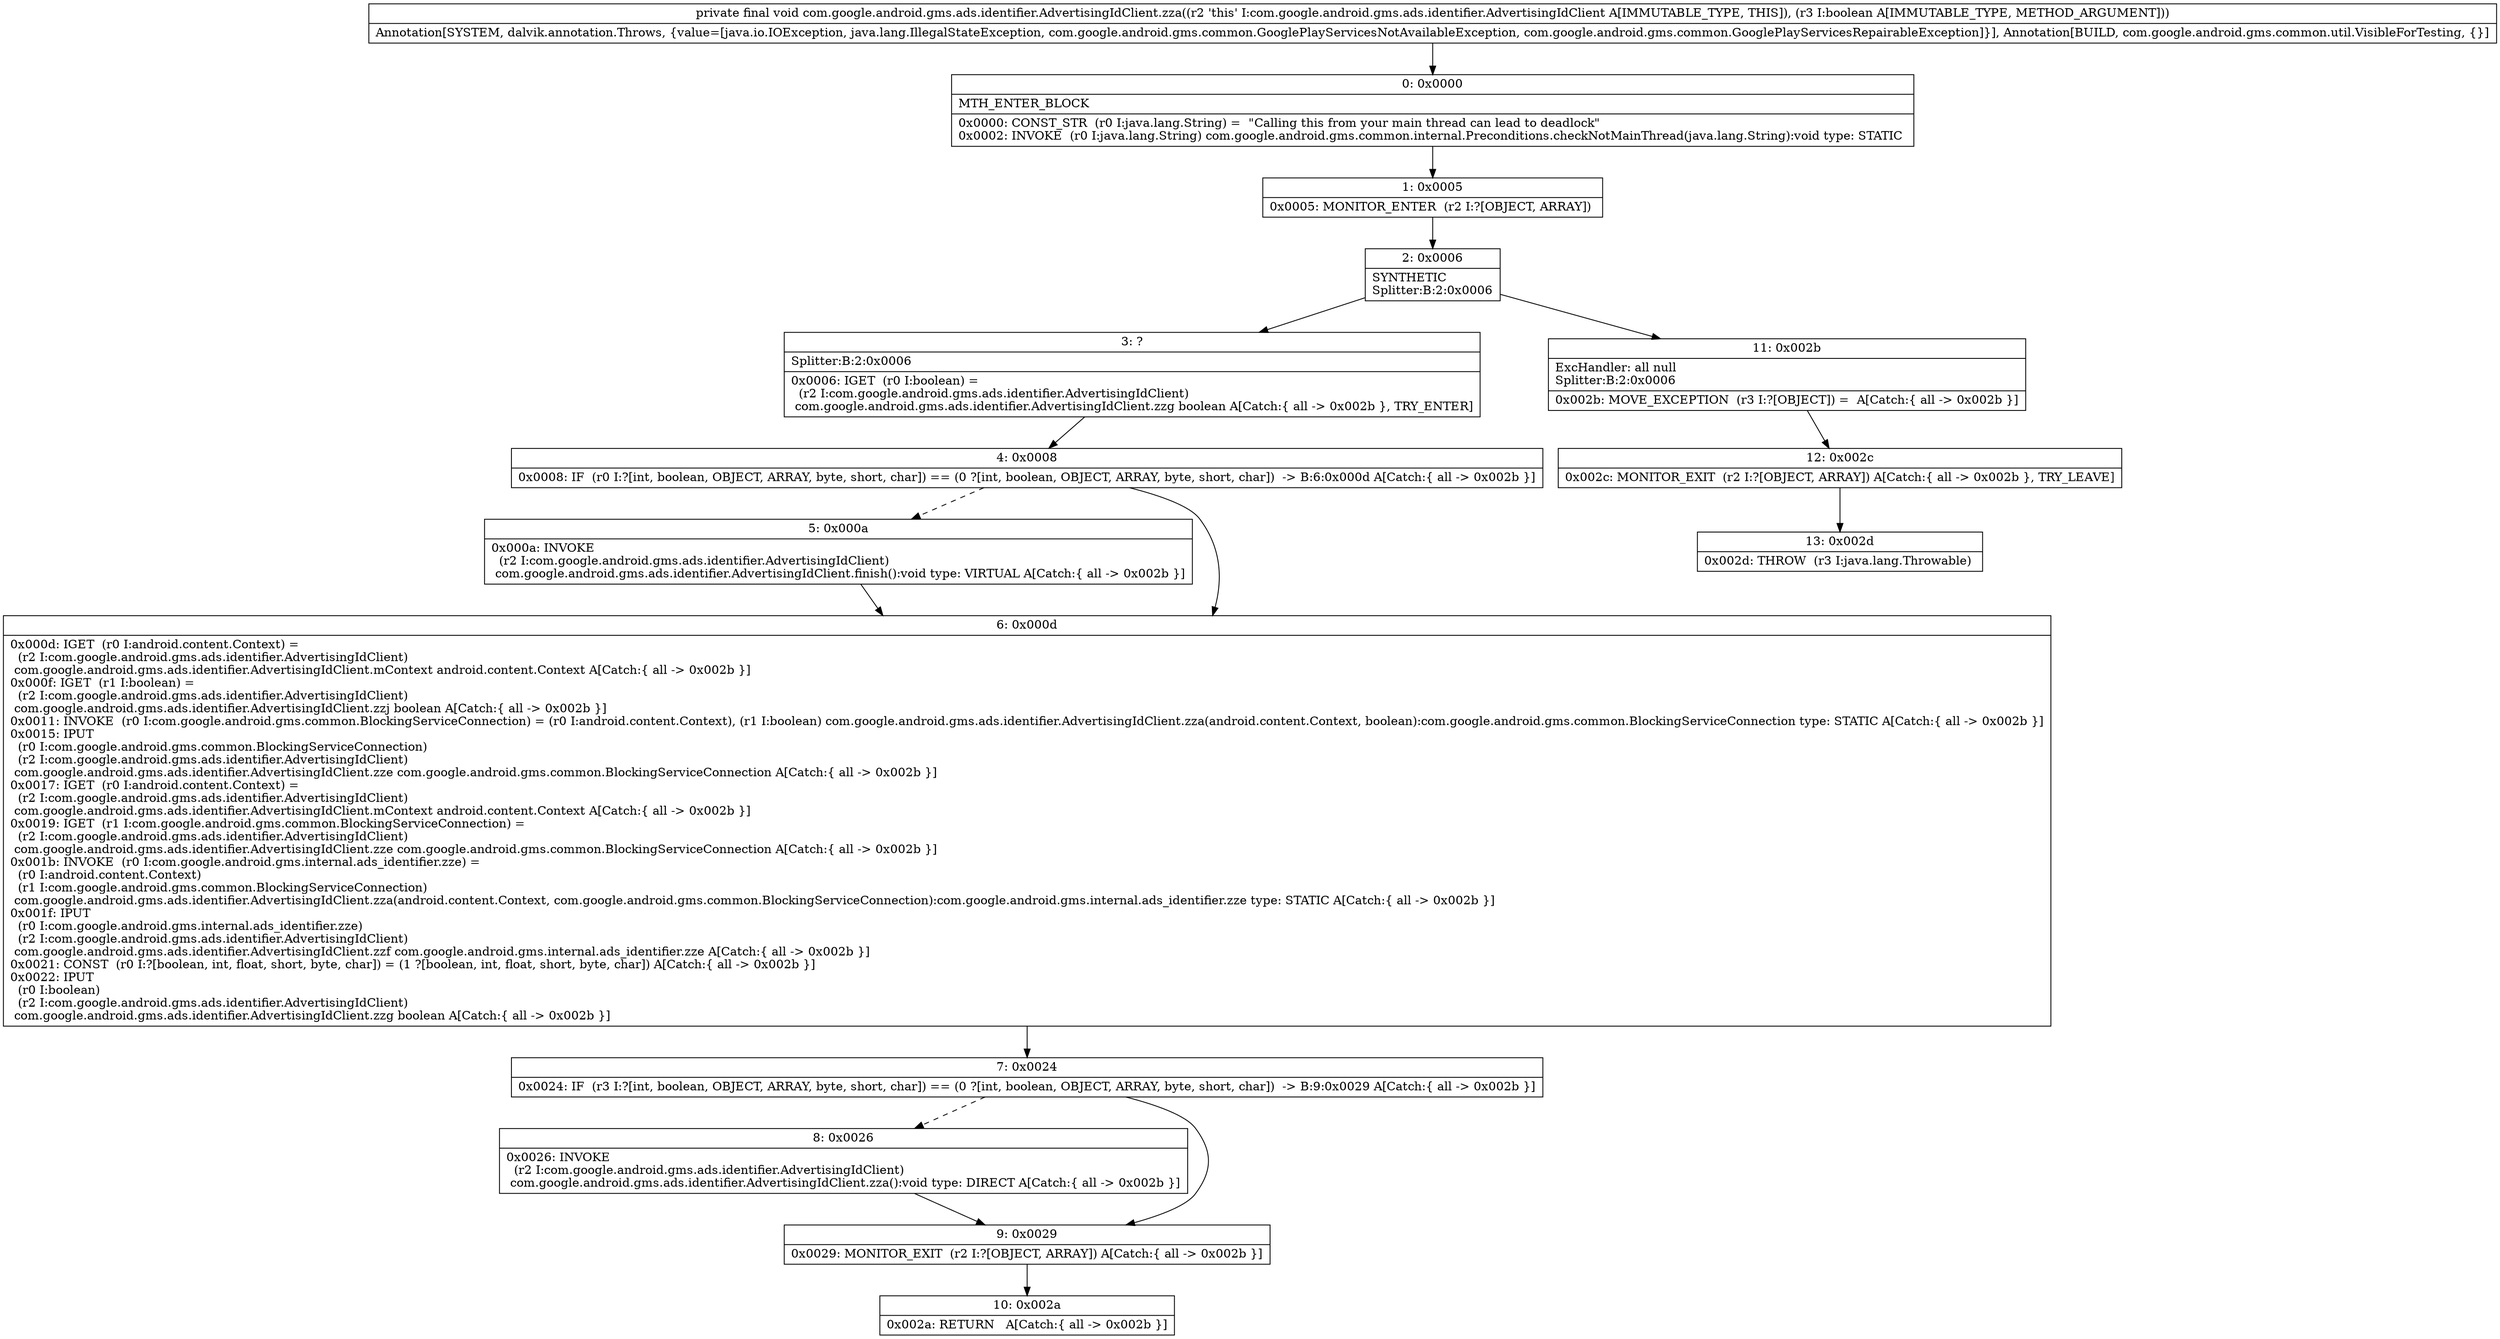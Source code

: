 digraph "CFG forcom.google.android.gms.ads.identifier.AdvertisingIdClient.zza(Z)V" {
Node_0 [shape=record,label="{0\:\ 0x0000|MTH_ENTER_BLOCK\l|0x0000: CONST_STR  (r0 I:java.lang.String) =  \"Calling this from your main thread can lead to deadlock\" \l0x0002: INVOKE  (r0 I:java.lang.String) com.google.android.gms.common.internal.Preconditions.checkNotMainThread(java.lang.String):void type: STATIC \l}"];
Node_1 [shape=record,label="{1\:\ 0x0005|0x0005: MONITOR_ENTER  (r2 I:?[OBJECT, ARRAY]) \l}"];
Node_2 [shape=record,label="{2\:\ 0x0006|SYNTHETIC\lSplitter:B:2:0x0006\l}"];
Node_3 [shape=record,label="{3\:\ ?|Splitter:B:2:0x0006\l|0x0006: IGET  (r0 I:boolean) = \l  (r2 I:com.google.android.gms.ads.identifier.AdvertisingIdClient)\l com.google.android.gms.ads.identifier.AdvertisingIdClient.zzg boolean A[Catch:\{ all \-\> 0x002b \}, TRY_ENTER]\l}"];
Node_4 [shape=record,label="{4\:\ 0x0008|0x0008: IF  (r0 I:?[int, boolean, OBJECT, ARRAY, byte, short, char]) == (0 ?[int, boolean, OBJECT, ARRAY, byte, short, char])  \-\> B:6:0x000d A[Catch:\{ all \-\> 0x002b \}]\l}"];
Node_5 [shape=record,label="{5\:\ 0x000a|0x000a: INVOKE  \l  (r2 I:com.google.android.gms.ads.identifier.AdvertisingIdClient)\l com.google.android.gms.ads.identifier.AdvertisingIdClient.finish():void type: VIRTUAL A[Catch:\{ all \-\> 0x002b \}]\l}"];
Node_6 [shape=record,label="{6\:\ 0x000d|0x000d: IGET  (r0 I:android.content.Context) = \l  (r2 I:com.google.android.gms.ads.identifier.AdvertisingIdClient)\l com.google.android.gms.ads.identifier.AdvertisingIdClient.mContext android.content.Context A[Catch:\{ all \-\> 0x002b \}]\l0x000f: IGET  (r1 I:boolean) = \l  (r2 I:com.google.android.gms.ads.identifier.AdvertisingIdClient)\l com.google.android.gms.ads.identifier.AdvertisingIdClient.zzj boolean A[Catch:\{ all \-\> 0x002b \}]\l0x0011: INVOKE  (r0 I:com.google.android.gms.common.BlockingServiceConnection) = (r0 I:android.content.Context), (r1 I:boolean) com.google.android.gms.ads.identifier.AdvertisingIdClient.zza(android.content.Context, boolean):com.google.android.gms.common.BlockingServiceConnection type: STATIC A[Catch:\{ all \-\> 0x002b \}]\l0x0015: IPUT  \l  (r0 I:com.google.android.gms.common.BlockingServiceConnection)\l  (r2 I:com.google.android.gms.ads.identifier.AdvertisingIdClient)\l com.google.android.gms.ads.identifier.AdvertisingIdClient.zze com.google.android.gms.common.BlockingServiceConnection A[Catch:\{ all \-\> 0x002b \}]\l0x0017: IGET  (r0 I:android.content.Context) = \l  (r2 I:com.google.android.gms.ads.identifier.AdvertisingIdClient)\l com.google.android.gms.ads.identifier.AdvertisingIdClient.mContext android.content.Context A[Catch:\{ all \-\> 0x002b \}]\l0x0019: IGET  (r1 I:com.google.android.gms.common.BlockingServiceConnection) = \l  (r2 I:com.google.android.gms.ads.identifier.AdvertisingIdClient)\l com.google.android.gms.ads.identifier.AdvertisingIdClient.zze com.google.android.gms.common.BlockingServiceConnection A[Catch:\{ all \-\> 0x002b \}]\l0x001b: INVOKE  (r0 I:com.google.android.gms.internal.ads_identifier.zze) = \l  (r0 I:android.content.Context)\l  (r1 I:com.google.android.gms.common.BlockingServiceConnection)\l com.google.android.gms.ads.identifier.AdvertisingIdClient.zza(android.content.Context, com.google.android.gms.common.BlockingServiceConnection):com.google.android.gms.internal.ads_identifier.zze type: STATIC A[Catch:\{ all \-\> 0x002b \}]\l0x001f: IPUT  \l  (r0 I:com.google.android.gms.internal.ads_identifier.zze)\l  (r2 I:com.google.android.gms.ads.identifier.AdvertisingIdClient)\l com.google.android.gms.ads.identifier.AdvertisingIdClient.zzf com.google.android.gms.internal.ads_identifier.zze A[Catch:\{ all \-\> 0x002b \}]\l0x0021: CONST  (r0 I:?[boolean, int, float, short, byte, char]) = (1 ?[boolean, int, float, short, byte, char]) A[Catch:\{ all \-\> 0x002b \}]\l0x0022: IPUT  \l  (r0 I:boolean)\l  (r2 I:com.google.android.gms.ads.identifier.AdvertisingIdClient)\l com.google.android.gms.ads.identifier.AdvertisingIdClient.zzg boolean A[Catch:\{ all \-\> 0x002b \}]\l}"];
Node_7 [shape=record,label="{7\:\ 0x0024|0x0024: IF  (r3 I:?[int, boolean, OBJECT, ARRAY, byte, short, char]) == (0 ?[int, boolean, OBJECT, ARRAY, byte, short, char])  \-\> B:9:0x0029 A[Catch:\{ all \-\> 0x002b \}]\l}"];
Node_8 [shape=record,label="{8\:\ 0x0026|0x0026: INVOKE  \l  (r2 I:com.google.android.gms.ads.identifier.AdvertisingIdClient)\l com.google.android.gms.ads.identifier.AdvertisingIdClient.zza():void type: DIRECT A[Catch:\{ all \-\> 0x002b \}]\l}"];
Node_9 [shape=record,label="{9\:\ 0x0029|0x0029: MONITOR_EXIT  (r2 I:?[OBJECT, ARRAY]) A[Catch:\{ all \-\> 0x002b \}]\l}"];
Node_10 [shape=record,label="{10\:\ 0x002a|0x002a: RETURN   A[Catch:\{ all \-\> 0x002b \}]\l}"];
Node_11 [shape=record,label="{11\:\ 0x002b|ExcHandler: all null\lSplitter:B:2:0x0006\l|0x002b: MOVE_EXCEPTION  (r3 I:?[OBJECT]) =  A[Catch:\{ all \-\> 0x002b \}]\l}"];
Node_12 [shape=record,label="{12\:\ 0x002c|0x002c: MONITOR_EXIT  (r2 I:?[OBJECT, ARRAY]) A[Catch:\{ all \-\> 0x002b \}, TRY_LEAVE]\l}"];
Node_13 [shape=record,label="{13\:\ 0x002d|0x002d: THROW  (r3 I:java.lang.Throwable) \l}"];
MethodNode[shape=record,label="{private final void com.google.android.gms.ads.identifier.AdvertisingIdClient.zza((r2 'this' I:com.google.android.gms.ads.identifier.AdvertisingIdClient A[IMMUTABLE_TYPE, THIS]), (r3 I:boolean A[IMMUTABLE_TYPE, METHOD_ARGUMENT]))  | Annotation[SYSTEM, dalvik.annotation.Throws, \{value=[java.io.IOException, java.lang.IllegalStateException, com.google.android.gms.common.GooglePlayServicesNotAvailableException, com.google.android.gms.common.GooglePlayServicesRepairableException]\}], Annotation[BUILD, com.google.android.gms.common.util.VisibleForTesting, \{\}]\l}"];
MethodNode -> Node_0;
Node_0 -> Node_1;
Node_1 -> Node_2;
Node_2 -> Node_3;
Node_2 -> Node_11;
Node_3 -> Node_4;
Node_4 -> Node_5[style=dashed];
Node_4 -> Node_6;
Node_5 -> Node_6;
Node_6 -> Node_7;
Node_7 -> Node_8[style=dashed];
Node_7 -> Node_9;
Node_8 -> Node_9;
Node_9 -> Node_10;
Node_11 -> Node_12;
Node_12 -> Node_13;
}

